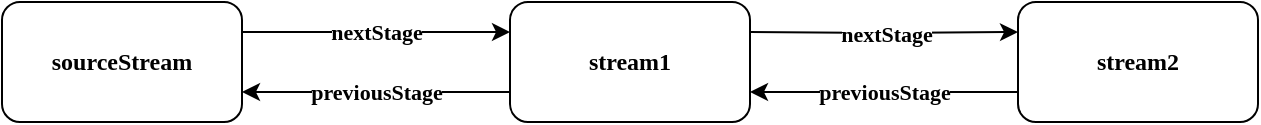 <mxfile version="17.4.2" type="github">
  <diagram id="GBzj76K5AxPG-qm9zkX0" name="第 1 页">
    <mxGraphModel dx="942" dy="620" grid="1" gridSize="10" guides="1" tooltips="1" connect="1" arrows="1" fold="1" page="1" pageScale="1" pageWidth="827" pageHeight="1169" math="0" shadow="0">
      <root>
        <mxCell id="0" />
        <mxCell id="1" parent="0" />
        <mxCell id="THsQE68y4oqH6it2drzG-3" value="nextStage" style="edgeStyle=orthogonalEdgeStyle;rounded=0;orthogonalLoop=1;jettySize=auto;html=1;entryX=0;entryY=0.25;entryDx=0;entryDy=0;exitX=1;exitY=0.25;exitDx=0;exitDy=0;fontStyle=1;fontFamily=Lucida Console;" edge="1" parent="1" source="THsQE68y4oqH6it2drzG-1" target="THsQE68y4oqH6it2drzG-2">
          <mxGeometry relative="1" as="geometry">
            <mxPoint x="160" y="136" as="sourcePoint" />
            <mxPoint x="240" y="136" as="targetPoint" />
          </mxGeometry>
        </mxCell>
        <mxCell id="THsQE68y4oqH6it2drzG-1" value="sourceStream" style="rounded=1;whiteSpace=wrap;html=1;fontStyle=1;fontFamily=Lucida Console;" vertex="1" parent="1">
          <mxGeometry x="40" y="120" width="120" height="60" as="geometry" />
        </mxCell>
        <mxCell id="THsQE68y4oqH6it2drzG-2" value="stream1" style="rounded=1;whiteSpace=wrap;html=1;fontStyle=1;fontFamily=Lucida Console;" vertex="1" parent="1">
          <mxGeometry x="294" y="120" width="120" height="60" as="geometry" />
        </mxCell>
        <mxCell id="THsQE68y4oqH6it2drzG-4" value="previousStage" style="edgeStyle=orthogonalEdgeStyle;rounded=0;orthogonalLoop=1;jettySize=auto;html=1;exitX=0;exitY=0.75;exitDx=0;exitDy=0;entryX=1;entryY=0.75;entryDx=0;entryDy=0;fontStyle=1;fontFamily=Lucida Console;" edge="1" parent="1" source="THsQE68y4oqH6it2drzG-2" target="THsQE68y4oqH6it2drzG-1">
          <mxGeometry relative="1" as="geometry">
            <mxPoint x="170" y="204" as="sourcePoint" />
            <mxPoint x="100" y="204" as="targetPoint" />
          </mxGeometry>
        </mxCell>
        <mxCell id="THsQE68y4oqH6it2drzG-7" value="nextStage" style="edgeStyle=orthogonalEdgeStyle;rounded=0;orthogonalLoop=1;jettySize=auto;html=1;entryX=0;entryY=0.25;entryDx=0;entryDy=0;exitX=1;exitY=0.25;exitDx=0;exitDy=0;fontStyle=1;fontFamily=Lucida Console;" edge="1" parent="1" target="THsQE68y4oqH6it2drzG-8">
          <mxGeometry relative="1" as="geometry">
            <mxPoint x="414" y="135" as="sourcePoint" />
            <mxPoint x="494" y="136" as="targetPoint" />
          </mxGeometry>
        </mxCell>
        <mxCell id="THsQE68y4oqH6it2drzG-8" value="stream2" style="rounded=1;whiteSpace=wrap;html=1;fontStyle=1;fontFamily=Lucida Console;" vertex="1" parent="1">
          <mxGeometry x="548" y="120" width="120" height="60" as="geometry" />
        </mxCell>
        <mxCell id="THsQE68y4oqH6it2drzG-9" value="previousStage" style="edgeStyle=orthogonalEdgeStyle;rounded=0;orthogonalLoop=1;jettySize=auto;html=1;exitX=0;exitY=0.75;exitDx=0;exitDy=0;entryX=1;entryY=0.75;entryDx=0;entryDy=0;fontStyle=1;fontFamily=Lucida Console;" edge="1" parent="1" source="THsQE68y4oqH6it2drzG-8">
          <mxGeometry relative="1" as="geometry">
            <mxPoint x="424" y="204" as="sourcePoint" />
            <mxPoint x="414" y="165" as="targetPoint" />
          </mxGeometry>
        </mxCell>
      </root>
    </mxGraphModel>
  </diagram>
</mxfile>
